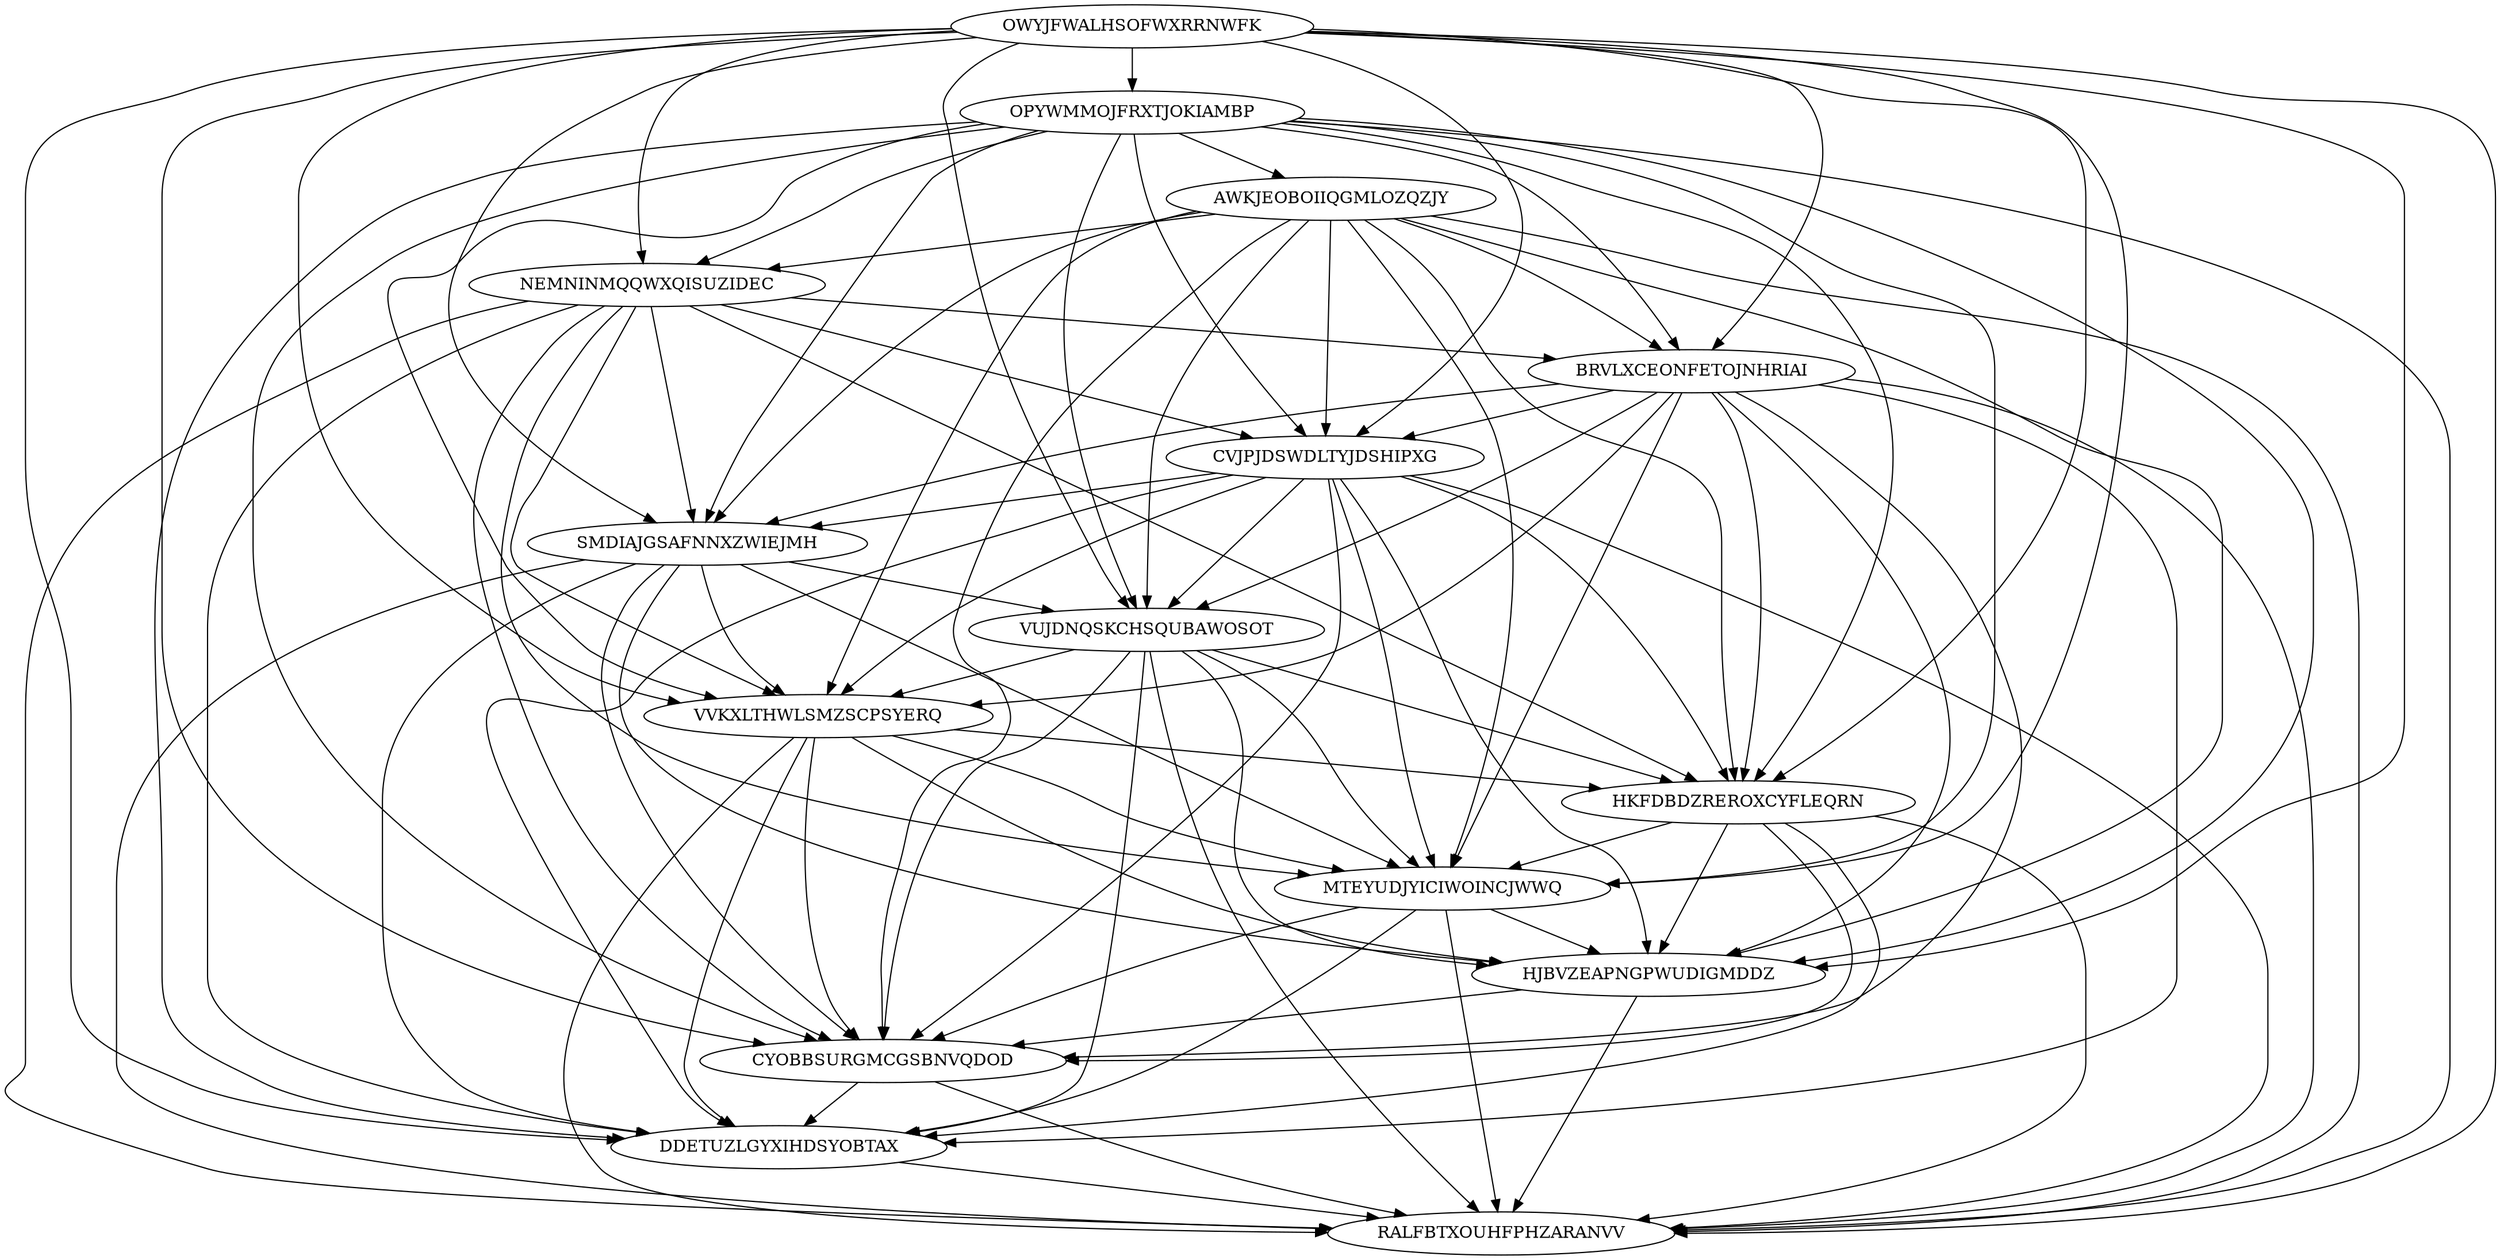 digraph N15M99 {
	OWYJFWALHSOFWXRRNWFK	[Weight=18];
	OPYWMMOJFRXTJOKIAMBP	[Weight=16];
	AWKJEOBOIIQGMLOZQZJY	[Weight=17];
	NEMNINMQQWXQISUZIDEC	[Weight=17];
	BRVLXCEONFETOJNHRIAI	[Weight=13];
	CVJPJDSWDLTYJDSHIPXG	[Weight=15];
	SMDIAJGSAFNNXZWIEJMH	[Weight=11];
	VUJDNQSKCHSQUBAWOSOT	[Weight=18];
	VVKXLTHWLSMZSCPSYERQ	[Weight=20];
	HKFDBDZREROXCYFLEQRN	[Weight=10];
	MTEYUDJYICIWOINCJWWQ	[Weight=16];
	HJBVZEAPNGPWUDIGMDDZ	[Weight=14];
	CYOBBSURGMCGSBNVQDOD	[Weight=17];
	DDETUZLGYXIHDSYOBTAX	[Weight=16];
	RALFBTXOUHFPHZARANVV	[Weight=11];
	HKFDBDZREROXCYFLEQRN -> CYOBBSURGMCGSBNVQDOD [Weight=12];
	VUJDNQSKCHSQUBAWOSOT -> DDETUZLGYXIHDSYOBTAX [Weight=13];
	BRVLXCEONFETOJNHRIAI -> CVJPJDSWDLTYJDSHIPXG [Weight=18];
	HJBVZEAPNGPWUDIGMDDZ -> CYOBBSURGMCGSBNVQDOD [Weight=11];
	SMDIAJGSAFNNXZWIEJMH -> HJBVZEAPNGPWUDIGMDDZ [Weight=15];
	AWKJEOBOIIQGMLOZQZJY -> HKFDBDZREROXCYFLEQRN [Weight=12];
	AWKJEOBOIIQGMLOZQZJY -> BRVLXCEONFETOJNHRIAI [Weight=10];
	OPYWMMOJFRXTJOKIAMBP -> HJBVZEAPNGPWUDIGMDDZ [Weight=18];
	AWKJEOBOIIQGMLOZQZJY -> CVJPJDSWDLTYJDSHIPXG [Weight=18];
	OPYWMMOJFRXTJOKIAMBP -> RALFBTXOUHFPHZARANVV [Weight=16];
	AWKJEOBOIIQGMLOZQZJY -> RALFBTXOUHFPHZARANVV [Weight=16];
	CYOBBSURGMCGSBNVQDOD -> DDETUZLGYXIHDSYOBTAX [Weight=19];
	VVKXLTHWLSMZSCPSYERQ -> MTEYUDJYICIWOINCJWWQ [Weight=11];
	NEMNINMQQWXQISUZIDEC -> VVKXLTHWLSMZSCPSYERQ [Weight=12];
	OWYJFWALHSOFWXRRNWFK -> DDETUZLGYXIHDSYOBTAX [Weight=18];
	BRVLXCEONFETOJNHRIAI -> HJBVZEAPNGPWUDIGMDDZ [Weight=13];
	MTEYUDJYICIWOINCJWWQ -> RALFBTXOUHFPHZARANVV [Weight=13];
	OPYWMMOJFRXTJOKIAMBP -> AWKJEOBOIIQGMLOZQZJY [Weight=15];
	AWKJEOBOIIQGMLOZQZJY -> VVKXLTHWLSMZSCPSYERQ [Weight=14];
	BRVLXCEONFETOJNHRIAI -> CYOBBSURGMCGSBNVQDOD [Weight=20];
	CVJPJDSWDLTYJDSHIPXG -> CYOBBSURGMCGSBNVQDOD [Weight=13];
	DDETUZLGYXIHDSYOBTAX -> RALFBTXOUHFPHZARANVV [Weight=19];
	MTEYUDJYICIWOINCJWWQ -> HJBVZEAPNGPWUDIGMDDZ [Weight=16];
	MTEYUDJYICIWOINCJWWQ -> DDETUZLGYXIHDSYOBTAX [Weight=15];
	BRVLXCEONFETOJNHRIAI -> VVKXLTHWLSMZSCPSYERQ [Weight=20];
	NEMNINMQQWXQISUZIDEC -> RALFBTXOUHFPHZARANVV [Weight=19];
	SMDIAJGSAFNNXZWIEJMH -> DDETUZLGYXIHDSYOBTAX [Weight=12];
	CVJPJDSWDLTYJDSHIPXG -> RALFBTXOUHFPHZARANVV [Weight=15];
	AWKJEOBOIIQGMLOZQZJY -> NEMNINMQQWXQISUZIDEC [Weight=20];
	OPYWMMOJFRXTJOKIAMBP -> HKFDBDZREROXCYFLEQRN [Weight=20];
	CVJPJDSWDLTYJDSHIPXG -> SMDIAJGSAFNNXZWIEJMH [Weight=20];
	VVKXLTHWLSMZSCPSYERQ -> CYOBBSURGMCGSBNVQDOD [Weight=20];
	AWKJEOBOIIQGMLOZQZJY -> CYOBBSURGMCGSBNVQDOD [Weight=16];
	OPYWMMOJFRXTJOKIAMBP -> BRVLXCEONFETOJNHRIAI [Weight=11];
	BRVLXCEONFETOJNHRIAI -> VUJDNQSKCHSQUBAWOSOT [Weight=12];
	BRVLXCEONFETOJNHRIAI -> HKFDBDZREROXCYFLEQRN [Weight=17];
	VVKXLTHWLSMZSCPSYERQ -> HKFDBDZREROXCYFLEQRN [Weight=17];
	CVJPJDSWDLTYJDSHIPXG -> DDETUZLGYXIHDSYOBTAX [Weight=19];
	AWKJEOBOIIQGMLOZQZJY -> SMDIAJGSAFNNXZWIEJMH [Weight=13];
	OWYJFWALHSOFWXRRNWFK -> SMDIAJGSAFNNXZWIEJMH [Weight=13];
	OWYJFWALHSOFWXRRNWFK -> HKFDBDZREROXCYFLEQRN [Weight=10];
	NEMNINMQQWXQISUZIDEC -> SMDIAJGSAFNNXZWIEJMH [Weight=10];
	OPYWMMOJFRXTJOKIAMBP -> MTEYUDJYICIWOINCJWWQ [Weight=16];
	OWYJFWALHSOFWXRRNWFK -> VVKXLTHWLSMZSCPSYERQ [Weight=14];
	OWYJFWALHSOFWXRRNWFK -> VUJDNQSKCHSQUBAWOSOT [Weight=17];
	OWYJFWALHSOFWXRRNWFK -> OPYWMMOJFRXTJOKIAMBP [Weight=18];
	HKFDBDZREROXCYFLEQRN -> MTEYUDJYICIWOINCJWWQ [Weight=16];
	OWYJFWALHSOFWXRRNWFK -> NEMNINMQQWXQISUZIDEC [Weight=15];
	MTEYUDJYICIWOINCJWWQ -> CYOBBSURGMCGSBNVQDOD [Weight=10];
	CVJPJDSWDLTYJDSHIPXG -> HJBVZEAPNGPWUDIGMDDZ [Weight=14];
	OPYWMMOJFRXTJOKIAMBP -> CYOBBSURGMCGSBNVQDOD [Weight=20];
	AWKJEOBOIIQGMLOZQZJY -> VUJDNQSKCHSQUBAWOSOT [Weight=17];
	OWYJFWALHSOFWXRRNWFK -> RALFBTXOUHFPHZARANVV [Weight=17];
	SMDIAJGSAFNNXZWIEJMH -> VVKXLTHWLSMZSCPSYERQ [Weight=16];
	OWYJFWALHSOFWXRRNWFK -> BRVLXCEONFETOJNHRIAI [Weight=19];
	OWYJFWALHSOFWXRRNWFK -> HJBVZEAPNGPWUDIGMDDZ [Weight=17];
	NEMNINMQQWXQISUZIDEC -> HKFDBDZREROXCYFLEQRN [Weight=15];
	OPYWMMOJFRXTJOKIAMBP -> DDETUZLGYXIHDSYOBTAX [Weight=14];
	HJBVZEAPNGPWUDIGMDDZ -> RALFBTXOUHFPHZARANVV [Weight=18];
	NEMNINMQQWXQISUZIDEC -> MTEYUDJYICIWOINCJWWQ [Weight=15];
	CVJPJDSWDLTYJDSHIPXG -> VVKXLTHWLSMZSCPSYERQ [Weight=13];
	VVKXLTHWLSMZSCPSYERQ -> RALFBTXOUHFPHZARANVV [Weight=15];
	OPYWMMOJFRXTJOKIAMBP -> NEMNINMQQWXQISUZIDEC [Weight=13];
	BRVLXCEONFETOJNHRIAI -> DDETUZLGYXIHDSYOBTAX [Weight=18];
	HKFDBDZREROXCYFLEQRN -> RALFBTXOUHFPHZARANVV [Weight=10];
	OPYWMMOJFRXTJOKIAMBP -> VUJDNQSKCHSQUBAWOSOT [Weight=15];
	NEMNINMQQWXQISUZIDEC -> DDETUZLGYXIHDSYOBTAX [Weight=12];
	OWYJFWALHSOFWXRRNWFK -> CVJPJDSWDLTYJDSHIPXG [Weight=12];
	OPYWMMOJFRXTJOKIAMBP -> VVKXLTHWLSMZSCPSYERQ [Weight=16];
	VVKXLTHWLSMZSCPSYERQ -> HJBVZEAPNGPWUDIGMDDZ [Weight=20];
	VUJDNQSKCHSQUBAWOSOT -> VVKXLTHWLSMZSCPSYERQ [Weight=18];
	OWYJFWALHSOFWXRRNWFK -> MTEYUDJYICIWOINCJWWQ [Weight=10];
	AWKJEOBOIIQGMLOZQZJY -> HJBVZEAPNGPWUDIGMDDZ [Weight=10];
	OWYJFWALHSOFWXRRNWFK -> CYOBBSURGMCGSBNVQDOD [Weight=20];
	CVJPJDSWDLTYJDSHIPXG -> MTEYUDJYICIWOINCJWWQ [Weight=18];
	VUJDNQSKCHSQUBAWOSOT -> MTEYUDJYICIWOINCJWWQ [Weight=18];
	SMDIAJGSAFNNXZWIEJMH -> RALFBTXOUHFPHZARANVV [Weight=13];
	VVKXLTHWLSMZSCPSYERQ -> DDETUZLGYXIHDSYOBTAX [Weight=18];
	CYOBBSURGMCGSBNVQDOD -> RALFBTXOUHFPHZARANVV [Weight=10];
	OPYWMMOJFRXTJOKIAMBP -> SMDIAJGSAFNNXZWIEJMH [Weight=12];
	HKFDBDZREROXCYFLEQRN -> DDETUZLGYXIHDSYOBTAX [Weight=11];
	VUJDNQSKCHSQUBAWOSOT -> RALFBTXOUHFPHZARANVV [Weight=18];
	AWKJEOBOIIQGMLOZQZJY -> MTEYUDJYICIWOINCJWWQ [Weight=19];
	SMDIAJGSAFNNXZWIEJMH -> MTEYUDJYICIWOINCJWWQ [Weight=10];
	HKFDBDZREROXCYFLEQRN -> HJBVZEAPNGPWUDIGMDDZ [Weight=17];
	CVJPJDSWDLTYJDSHIPXG -> HKFDBDZREROXCYFLEQRN [Weight=15];
	VUJDNQSKCHSQUBAWOSOT -> HJBVZEAPNGPWUDIGMDDZ [Weight=13];
	SMDIAJGSAFNNXZWIEJMH -> VUJDNQSKCHSQUBAWOSOT [Weight=16];
	NEMNINMQQWXQISUZIDEC -> CVJPJDSWDLTYJDSHIPXG [Weight=17];
	BRVLXCEONFETOJNHRIAI -> RALFBTXOUHFPHZARANVV [Weight=12];
	NEMNINMQQWXQISUZIDEC -> BRVLXCEONFETOJNHRIAI [Weight=12];
	SMDIAJGSAFNNXZWIEJMH -> CYOBBSURGMCGSBNVQDOD [Weight=19];
	VUJDNQSKCHSQUBAWOSOT -> HKFDBDZREROXCYFLEQRN [Weight=20];
	CVJPJDSWDLTYJDSHIPXG -> VUJDNQSKCHSQUBAWOSOT [Weight=11];
	NEMNINMQQWXQISUZIDEC -> CYOBBSURGMCGSBNVQDOD [Weight=11];
	VUJDNQSKCHSQUBAWOSOT -> CYOBBSURGMCGSBNVQDOD [Weight=15];
	BRVLXCEONFETOJNHRIAI -> SMDIAJGSAFNNXZWIEJMH [Weight=11];
	OPYWMMOJFRXTJOKIAMBP -> CVJPJDSWDLTYJDSHIPXG [Weight=17];
	BRVLXCEONFETOJNHRIAI -> MTEYUDJYICIWOINCJWWQ [Weight=18];
}
